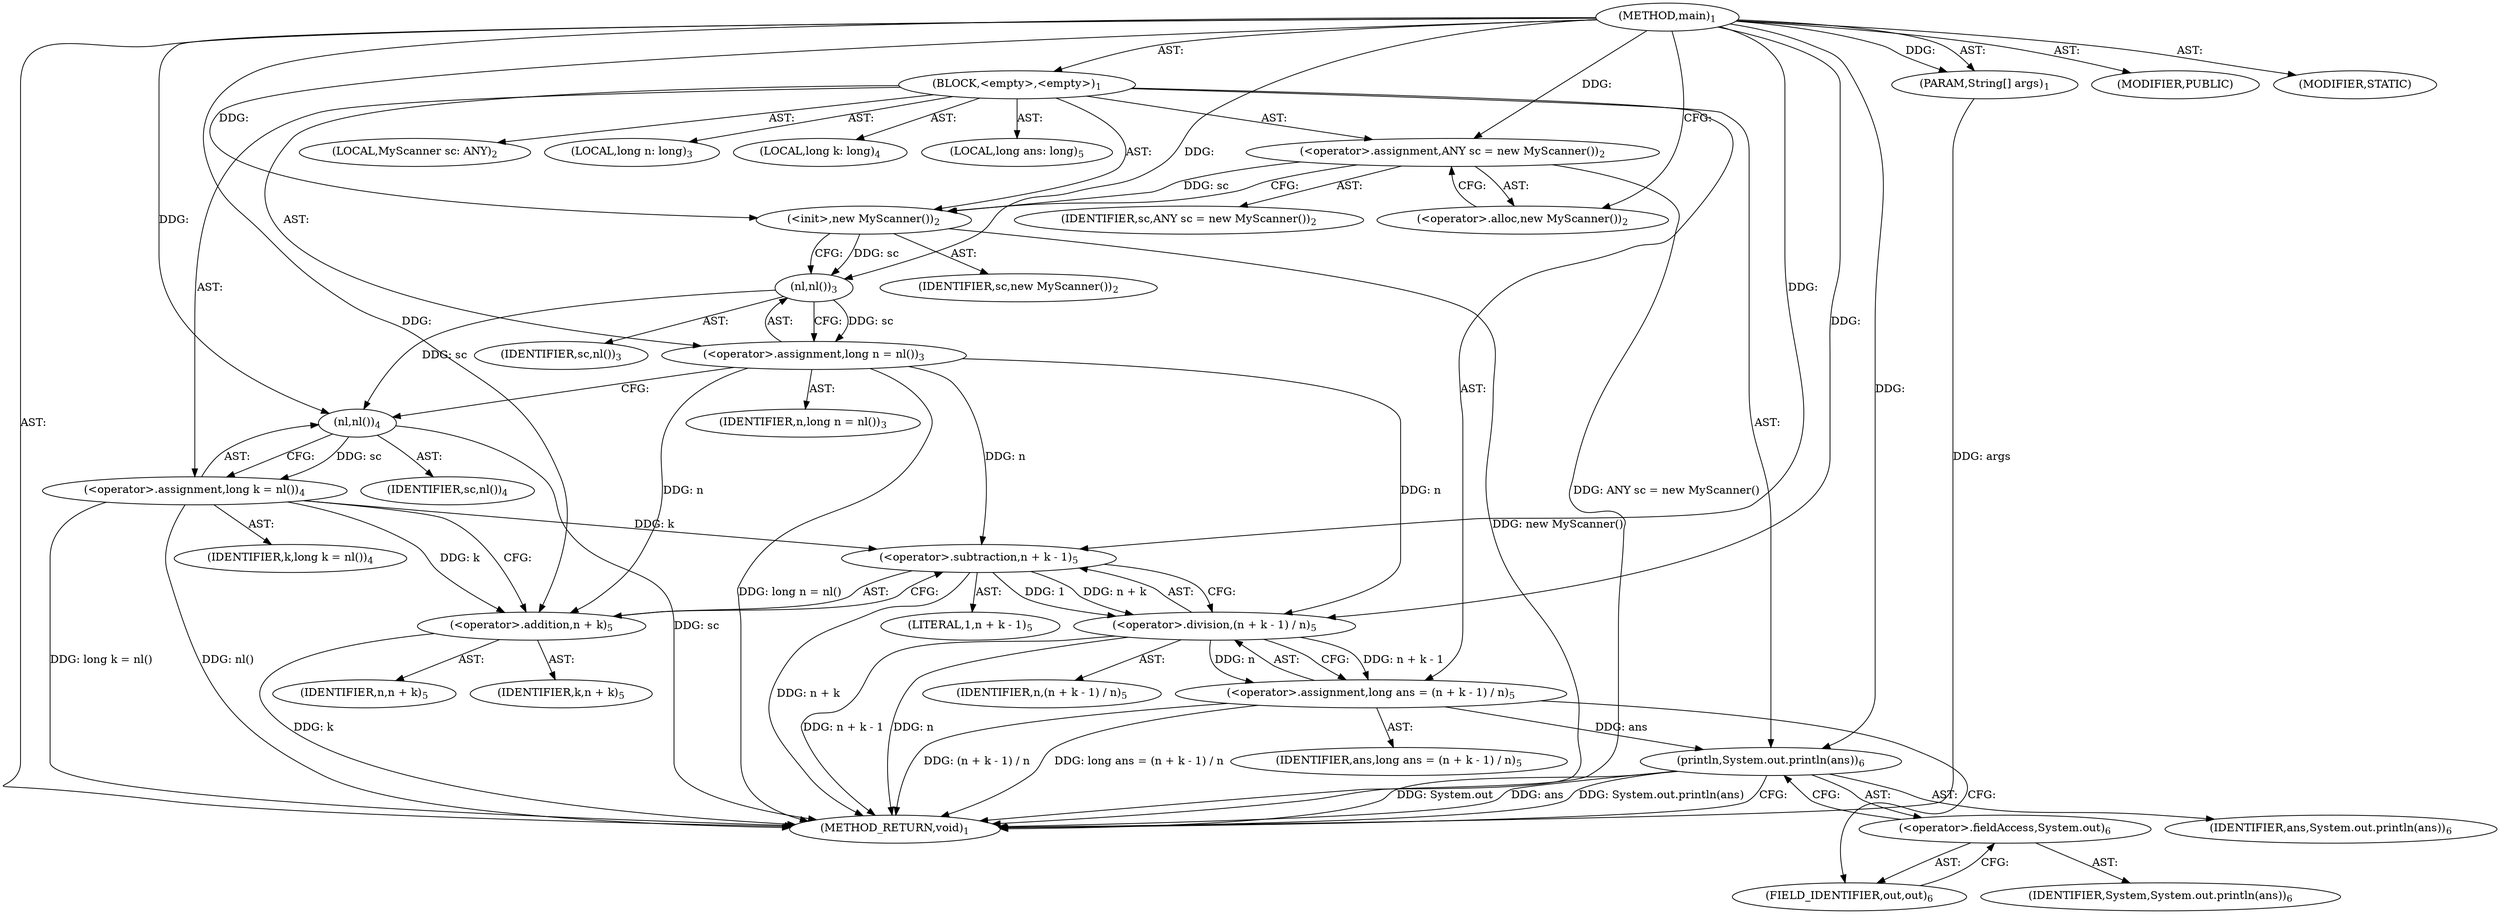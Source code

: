 digraph "main" {  
"19" [label = <(METHOD,main)<SUB>1</SUB>> ]
"20" [label = <(PARAM,String[] args)<SUB>1</SUB>> ]
"21" [label = <(BLOCK,&lt;empty&gt;,&lt;empty&gt;)<SUB>1</SUB>> ]
"4" [label = <(LOCAL,MyScanner sc: ANY)<SUB>2</SUB>> ]
"22" [label = <(&lt;operator&gt;.assignment,ANY sc = new MyScanner())<SUB>2</SUB>> ]
"23" [label = <(IDENTIFIER,sc,ANY sc = new MyScanner())<SUB>2</SUB>> ]
"24" [label = <(&lt;operator&gt;.alloc,new MyScanner())<SUB>2</SUB>> ]
"25" [label = <(&lt;init&gt;,new MyScanner())<SUB>2</SUB>> ]
"3" [label = <(IDENTIFIER,sc,new MyScanner())<SUB>2</SUB>> ]
"26" [label = <(LOCAL,long n: long)<SUB>3</SUB>> ]
"27" [label = <(&lt;operator&gt;.assignment,long n = nl())<SUB>3</SUB>> ]
"28" [label = <(IDENTIFIER,n,long n = nl())<SUB>3</SUB>> ]
"29" [label = <(nl,nl())<SUB>3</SUB>> ]
"30" [label = <(IDENTIFIER,sc,nl())<SUB>3</SUB>> ]
"31" [label = <(LOCAL,long k: long)<SUB>4</SUB>> ]
"32" [label = <(&lt;operator&gt;.assignment,long k = nl())<SUB>4</SUB>> ]
"33" [label = <(IDENTIFIER,k,long k = nl())<SUB>4</SUB>> ]
"34" [label = <(nl,nl())<SUB>4</SUB>> ]
"35" [label = <(IDENTIFIER,sc,nl())<SUB>4</SUB>> ]
"36" [label = <(LOCAL,long ans: long)<SUB>5</SUB>> ]
"37" [label = <(&lt;operator&gt;.assignment,long ans = (n + k - 1) / n)<SUB>5</SUB>> ]
"38" [label = <(IDENTIFIER,ans,long ans = (n + k - 1) / n)<SUB>5</SUB>> ]
"39" [label = <(&lt;operator&gt;.division,(n + k - 1) / n)<SUB>5</SUB>> ]
"40" [label = <(&lt;operator&gt;.subtraction,n + k - 1)<SUB>5</SUB>> ]
"41" [label = <(&lt;operator&gt;.addition,n + k)<SUB>5</SUB>> ]
"42" [label = <(IDENTIFIER,n,n + k)<SUB>5</SUB>> ]
"43" [label = <(IDENTIFIER,k,n + k)<SUB>5</SUB>> ]
"44" [label = <(LITERAL,1,n + k - 1)<SUB>5</SUB>> ]
"45" [label = <(IDENTIFIER,n,(n + k - 1) / n)<SUB>5</SUB>> ]
"46" [label = <(println,System.out.println(ans))<SUB>6</SUB>> ]
"47" [label = <(&lt;operator&gt;.fieldAccess,System.out)<SUB>6</SUB>> ]
"48" [label = <(IDENTIFIER,System,System.out.println(ans))<SUB>6</SUB>> ]
"49" [label = <(FIELD_IDENTIFIER,out,out)<SUB>6</SUB>> ]
"50" [label = <(IDENTIFIER,ans,System.out.println(ans))<SUB>6</SUB>> ]
"51" [label = <(MODIFIER,PUBLIC)> ]
"52" [label = <(MODIFIER,STATIC)> ]
"53" [label = <(METHOD_RETURN,void)<SUB>1</SUB>> ]
  "19" -> "20"  [ label = "AST: "] 
  "19" -> "21"  [ label = "AST: "] 
  "19" -> "51"  [ label = "AST: "] 
  "19" -> "52"  [ label = "AST: "] 
  "19" -> "53"  [ label = "AST: "] 
  "21" -> "4"  [ label = "AST: "] 
  "21" -> "22"  [ label = "AST: "] 
  "21" -> "25"  [ label = "AST: "] 
  "21" -> "26"  [ label = "AST: "] 
  "21" -> "27"  [ label = "AST: "] 
  "21" -> "31"  [ label = "AST: "] 
  "21" -> "32"  [ label = "AST: "] 
  "21" -> "36"  [ label = "AST: "] 
  "21" -> "37"  [ label = "AST: "] 
  "21" -> "46"  [ label = "AST: "] 
  "22" -> "23"  [ label = "AST: "] 
  "22" -> "24"  [ label = "AST: "] 
  "25" -> "3"  [ label = "AST: "] 
  "27" -> "28"  [ label = "AST: "] 
  "27" -> "29"  [ label = "AST: "] 
  "29" -> "30"  [ label = "AST: "] 
  "32" -> "33"  [ label = "AST: "] 
  "32" -> "34"  [ label = "AST: "] 
  "34" -> "35"  [ label = "AST: "] 
  "37" -> "38"  [ label = "AST: "] 
  "37" -> "39"  [ label = "AST: "] 
  "39" -> "40"  [ label = "AST: "] 
  "39" -> "45"  [ label = "AST: "] 
  "40" -> "41"  [ label = "AST: "] 
  "40" -> "44"  [ label = "AST: "] 
  "41" -> "42"  [ label = "AST: "] 
  "41" -> "43"  [ label = "AST: "] 
  "46" -> "47"  [ label = "AST: "] 
  "46" -> "50"  [ label = "AST: "] 
  "47" -> "48"  [ label = "AST: "] 
  "47" -> "49"  [ label = "AST: "] 
  "22" -> "25"  [ label = "CFG: "] 
  "25" -> "29"  [ label = "CFG: "] 
  "27" -> "34"  [ label = "CFG: "] 
  "32" -> "41"  [ label = "CFG: "] 
  "37" -> "49"  [ label = "CFG: "] 
  "46" -> "53"  [ label = "CFG: "] 
  "24" -> "22"  [ label = "CFG: "] 
  "29" -> "27"  [ label = "CFG: "] 
  "34" -> "32"  [ label = "CFG: "] 
  "39" -> "37"  [ label = "CFG: "] 
  "47" -> "46"  [ label = "CFG: "] 
  "40" -> "39"  [ label = "CFG: "] 
  "49" -> "47"  [ label = "CFG: "] 
  "41" -> "40"  [ label = "CFG: "] 
  "19" -> "24"  [ label = "CFG: "] 
  "20" -> "53"  [ label = "DDG: args"] 
  "22" -> "53"  [ label = "DDG: ANY sc = new MyScanner()"] 
  "25" -> "53"  [ label = "DDG: new MyScanner()"] 
  "27" -> "53"  [ label = "DDG: long n = nl()"] 
  "34" -> "53"  [ label = "DDG: sc"] 
  "32" -> "53"  [ label = "DDG: nl()"] 
  "32" -> "53"  [ label = "DDG: long k = nl()"] 
  "41" -> "53"  [ label = "DDG: k"] 
  "40" -> "53"  [ label = "DDG: n + k"] 
  "39" -> "53"  [ label = "DDG: n + k - 1"] 
  "39" -> "53"  [ label = "DDG: n"] 
  "37" -> "53"  [ label = "DDG: (n + k - 1) / n"] 
  "37" -> "53"  [ label = "DDG: long ans = (n + k - 1) / n"] 
  "46" -> "53"  [ label = "DDG: System.out"] 
  "46" -> "53"  [ label = "DDG: ans"] 
  "46" -> "53"  [ label = "DDG: System.out.println(ans)"] 
  "19" -> "20"  [ label = "DDG: "] 
  "19" -> "22"  [ label = "DDG: "] 
  "29" -> "27"  [ label = "DDG: sc"] 
  "34" -> "32"  [ label = "DDG: sc"] 
  "39" -> "37"  [ label = "DDG: n + k - 1"] 
  "39" -> "37"  [ label = "DDG: n"] 
  "22" -> "25"  [ label = "DDG: sc"] 
  "19" -> "25"  [ label = "DDG: "] 
  "37" -> "46"  [ label = "DDG: ans"] 
  "19" -> "46"  [ label = "DDG: "] 
  "25" -> "29"  [ label = "DDG: sc"] 
  "19" -> "29"  [ label = "DDG: "] 
  "29" -> "34"  [ label = "DDG: sc"] 
  "19" -> "34"  [ label = "DDG: "] 
  "40" -> "39"  [ label = "DDG: n + k"] 
  "40" -> "39"  [ label = "DDG: 1"] 
  "19" -> "39"  [ label = "DDG: "] 
  "27" -> "39"  [ label = "DDG: n"] 
  "27" -> "40"  [ label = "DDG: n"] 
  "19" -> "40"  [ label = "DDG: "] 
  "32" -> "40"  [ label = "DDG: k"] 
  "27" -> "41"  [ label = "DDG: n"] 
  "19" -> "41"  [ label = "DDG: "] 
  "32" -> "41"  [ label = "DDG: k"] 
}
